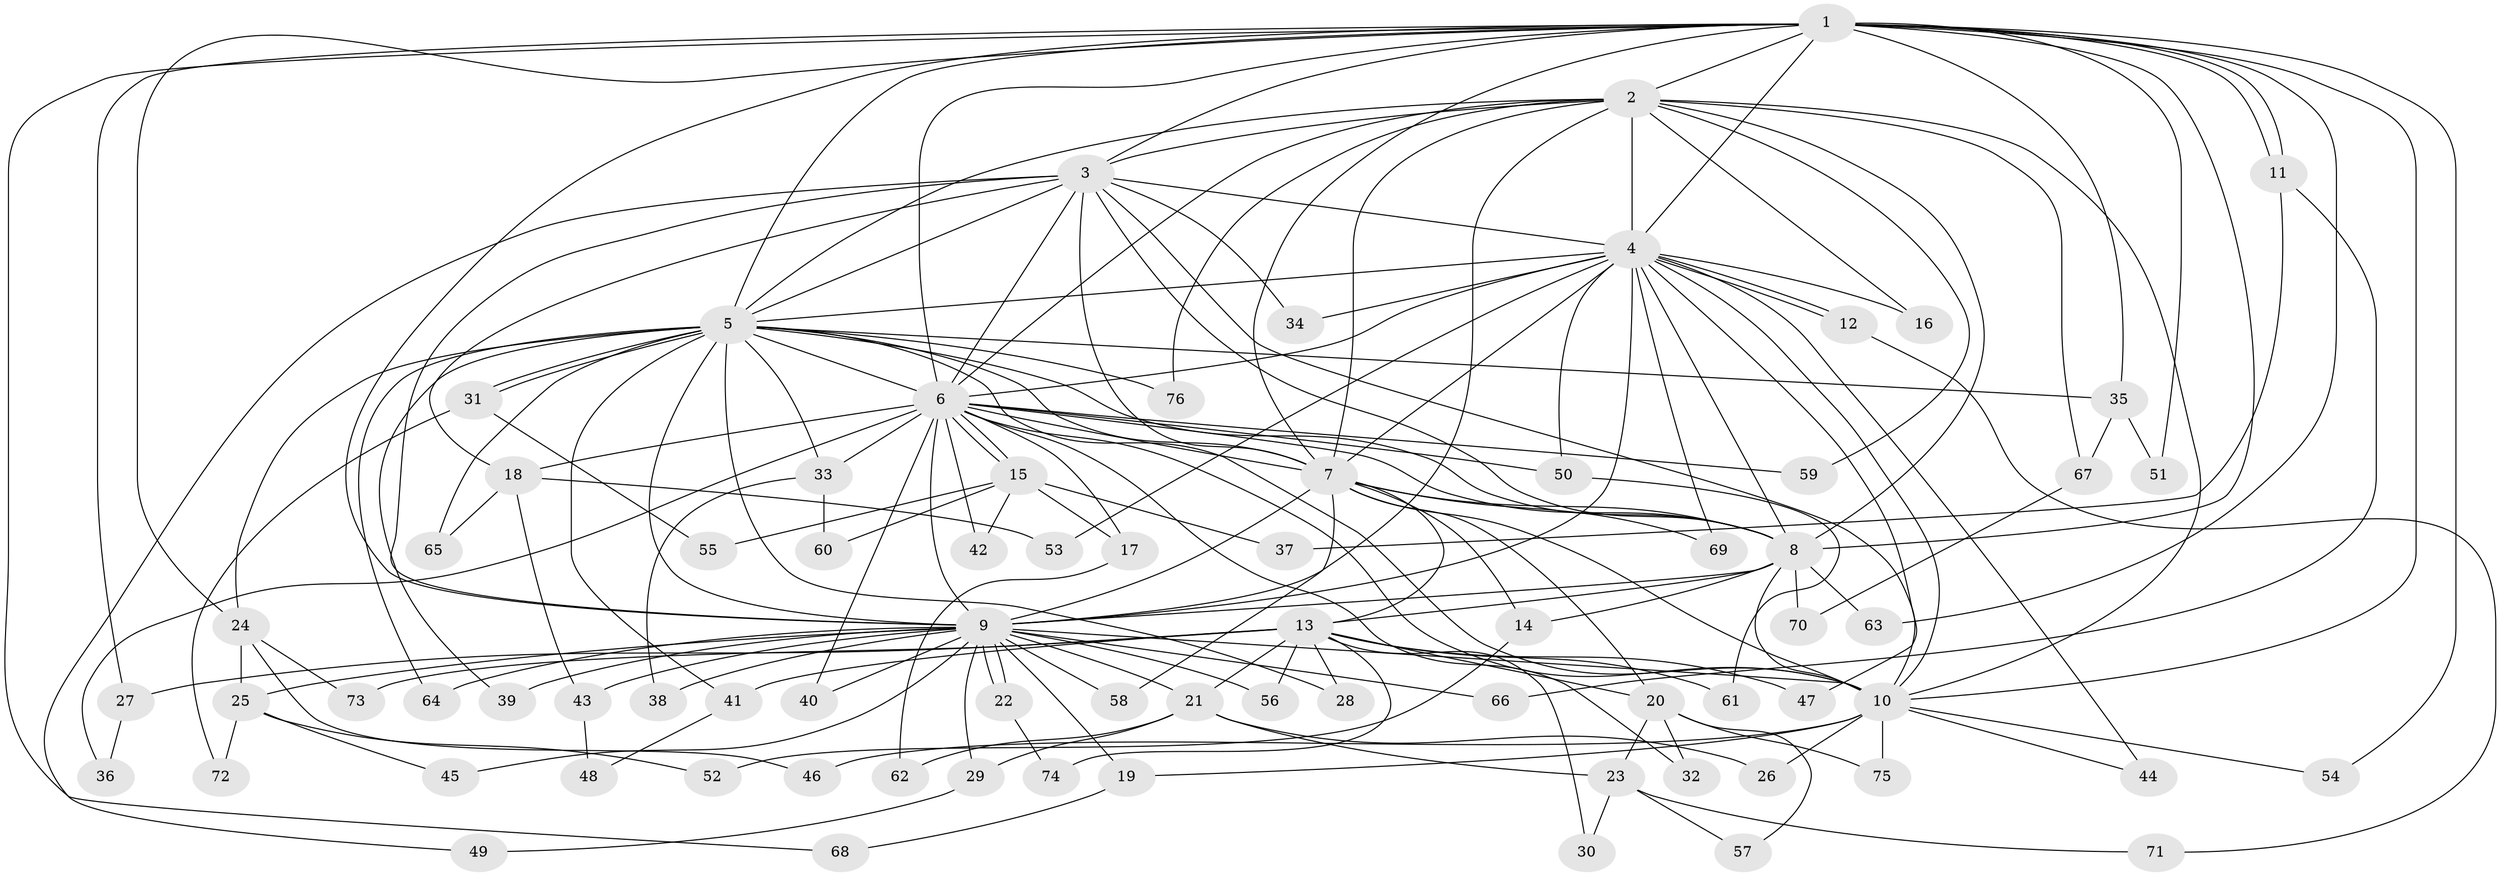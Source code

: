 // Generated by graph-tools (version 1.1) at 2025/25/03/09/25 03:25:40]
// undirected, 76 vertices, 177 edges
graph export_dot {
graph [start="1"]
  node [color=gray90,style=filled];
  1;
  2;
  3;
  4;
  5;
  6;
  7;
  8;
  9;
  10;
  11;
  12;
  13;
  14;
  15;
  16;
  17;
  18;
  19;
  20;
  21;
  22;
  23;
  24;
  25;
  26;
  27;
  28;
  29;
  30;
  31;
  32;
  33;
  34;
  35;
  36;
  37;
  38;
  39;
  40;
  41;
  42;
  43;
  44;
  45;
  46;
  47;
  48;
  49;
  50;
  51;
  52;
  53;
  54;
  55;
  56;
  57;
  58;
  59;
  60;
  61;
  62;
  63;
  64;
  65;
  66;
  67;
  68;
  69;
  70;
  71;
  72;
  73;
  74;
  75;
  76;
  1 -- 2;
  1 -- 3;
  1 -- 4;
  1 -- 5;
  1 -- 6;
  1 -- 7;
  1 -- 8;
  1 -- 9;
  1 -- 10;
  1 -- 11;
  1 -- 11;
  1 -- 24;
  1 -- 27;
  1 -- 35;
  1 -- 51;
  1 -- 54;
  1 -- 63;
  1 -- 68;
  2 -- 3;
  2 -- 4;
  2 -- 5;
  2 -- 6;
  2 -- 7;
  2 -- 8;
  2 -- 9;
  2 -- 10;
  2 -- 16;
  2 -- 59;
  2 -- 67;
  2 -- 76;
  3 -- 4;
  3 -- 5;
  3 -- 6;
  3 -- 7;
  3 -- 8;
  3 -- 9;
  3 -- 10;
  3 -- 18;
  3 -- 34;
  3 -- 49;
  4 -- 5;
  4 -- 6;
  4 -- 7;
  4 -- 8;
  4 -- 9;
  4 -- 10;
  4 -- 12;
  4 -- 12;
  4 -- 16;
  4 -- 34;
  4 -- 44;
  4 -- 47;
  4 -- 50;
  4 -- 53;
  4 -- 69;
  5 -- 6;
  5 -- 7;
  5 -- 8;
  5 -- 9;
  5 -- 10;
  5 -- 24;
  5 -- 28;
  5 -- 31;
  5 -- 31;
  5 -- 33;
  5 -- 35;
  5 -- 39;
  5 -- 41;
  5 -- 64;
  5 -- 65;
  5 -- 76;
  6 -- 7;
  6 -- 8;
  6 -- 9;
  6 -- 10;
  6 -- 15;
  6 -- 15;
  6 -- 17;
  6 -- 18;
  6 -- 32;
  6 -- 33;
  6 -- 36;
  6 -- 40;
  6 -- 42;
  6 -- 50;
  6 -- 59;
  7 -- 8;
  7 -- 9;
  7 -- 10;
  7 -- 13;
  7 -- 14;
  7 -- 20;
  7 -- 58;
  7 -- 69;
  8 -- 9;
  8 -- 10;
  8 -- 13;
  8 -- 14;
  8 -- 63;
  8 -- 70;
  9 -- 10;
  9 -- 19;
  9 -- 21;
  9 -- 22;
  9 -- 22;
  9 -- 25;
  9 -- 29;
  9 -- 38;
  9 -- 39;
  9 -- 40;
  9 -- 43;
  9 -- 45;
  9 -- 56;
  9 -- 58;
  9 -- 64;
  9 -- 66;
  10 -- 19;
  10 -- 26;
  10 -- 44;
  10 -- 46;
  10 -- 54;
  10 -- 75;
  11 -- 37;
  11 -- 66;
  12 -- 71;
  13 -- 20;
  13 -- 21;
  13 -- 27;
  13 -- 28;
  13 -- 30;
  13 -- 41;
  13 -- 47;
  13 -- 56;
  13 -- 61;
  13 -- 73;
  13 -- 74;
  14 -- 52;
  15 -- 17;
  15 -- 37;
  15 -- 42;
  15 -- 55;
  15 -- 60;
  17 -- 62;
  18 -- 43;
  18 -- 53;
  18 -- 65;
  19 -- 68;
  20 -- 23;
  20 -- 32;
  20 -- 57;
  20 -- 75;
  21 -- 23;
  21 -- 26;
  21 -- 29;
  21 -- 62;
  22 -- 74;
  23 -- 30;
  23 -- 57;
  23 -- 71;
  24 -- 25;
  24 -- 46;
  24 -- 73;
  25 -- 45;
  25 -- 52;
  25 -- 72;
  27 -- 36;
  29 -- 49;
  31 -- 55;
  31 -- 72;
  33 -- 38;
  33 -- 60;
  35 -- 51;
  35 -- 67;
  41 -- 48;
  43 -- 48;
  50 -- 61;
  67 -- 70;
}
